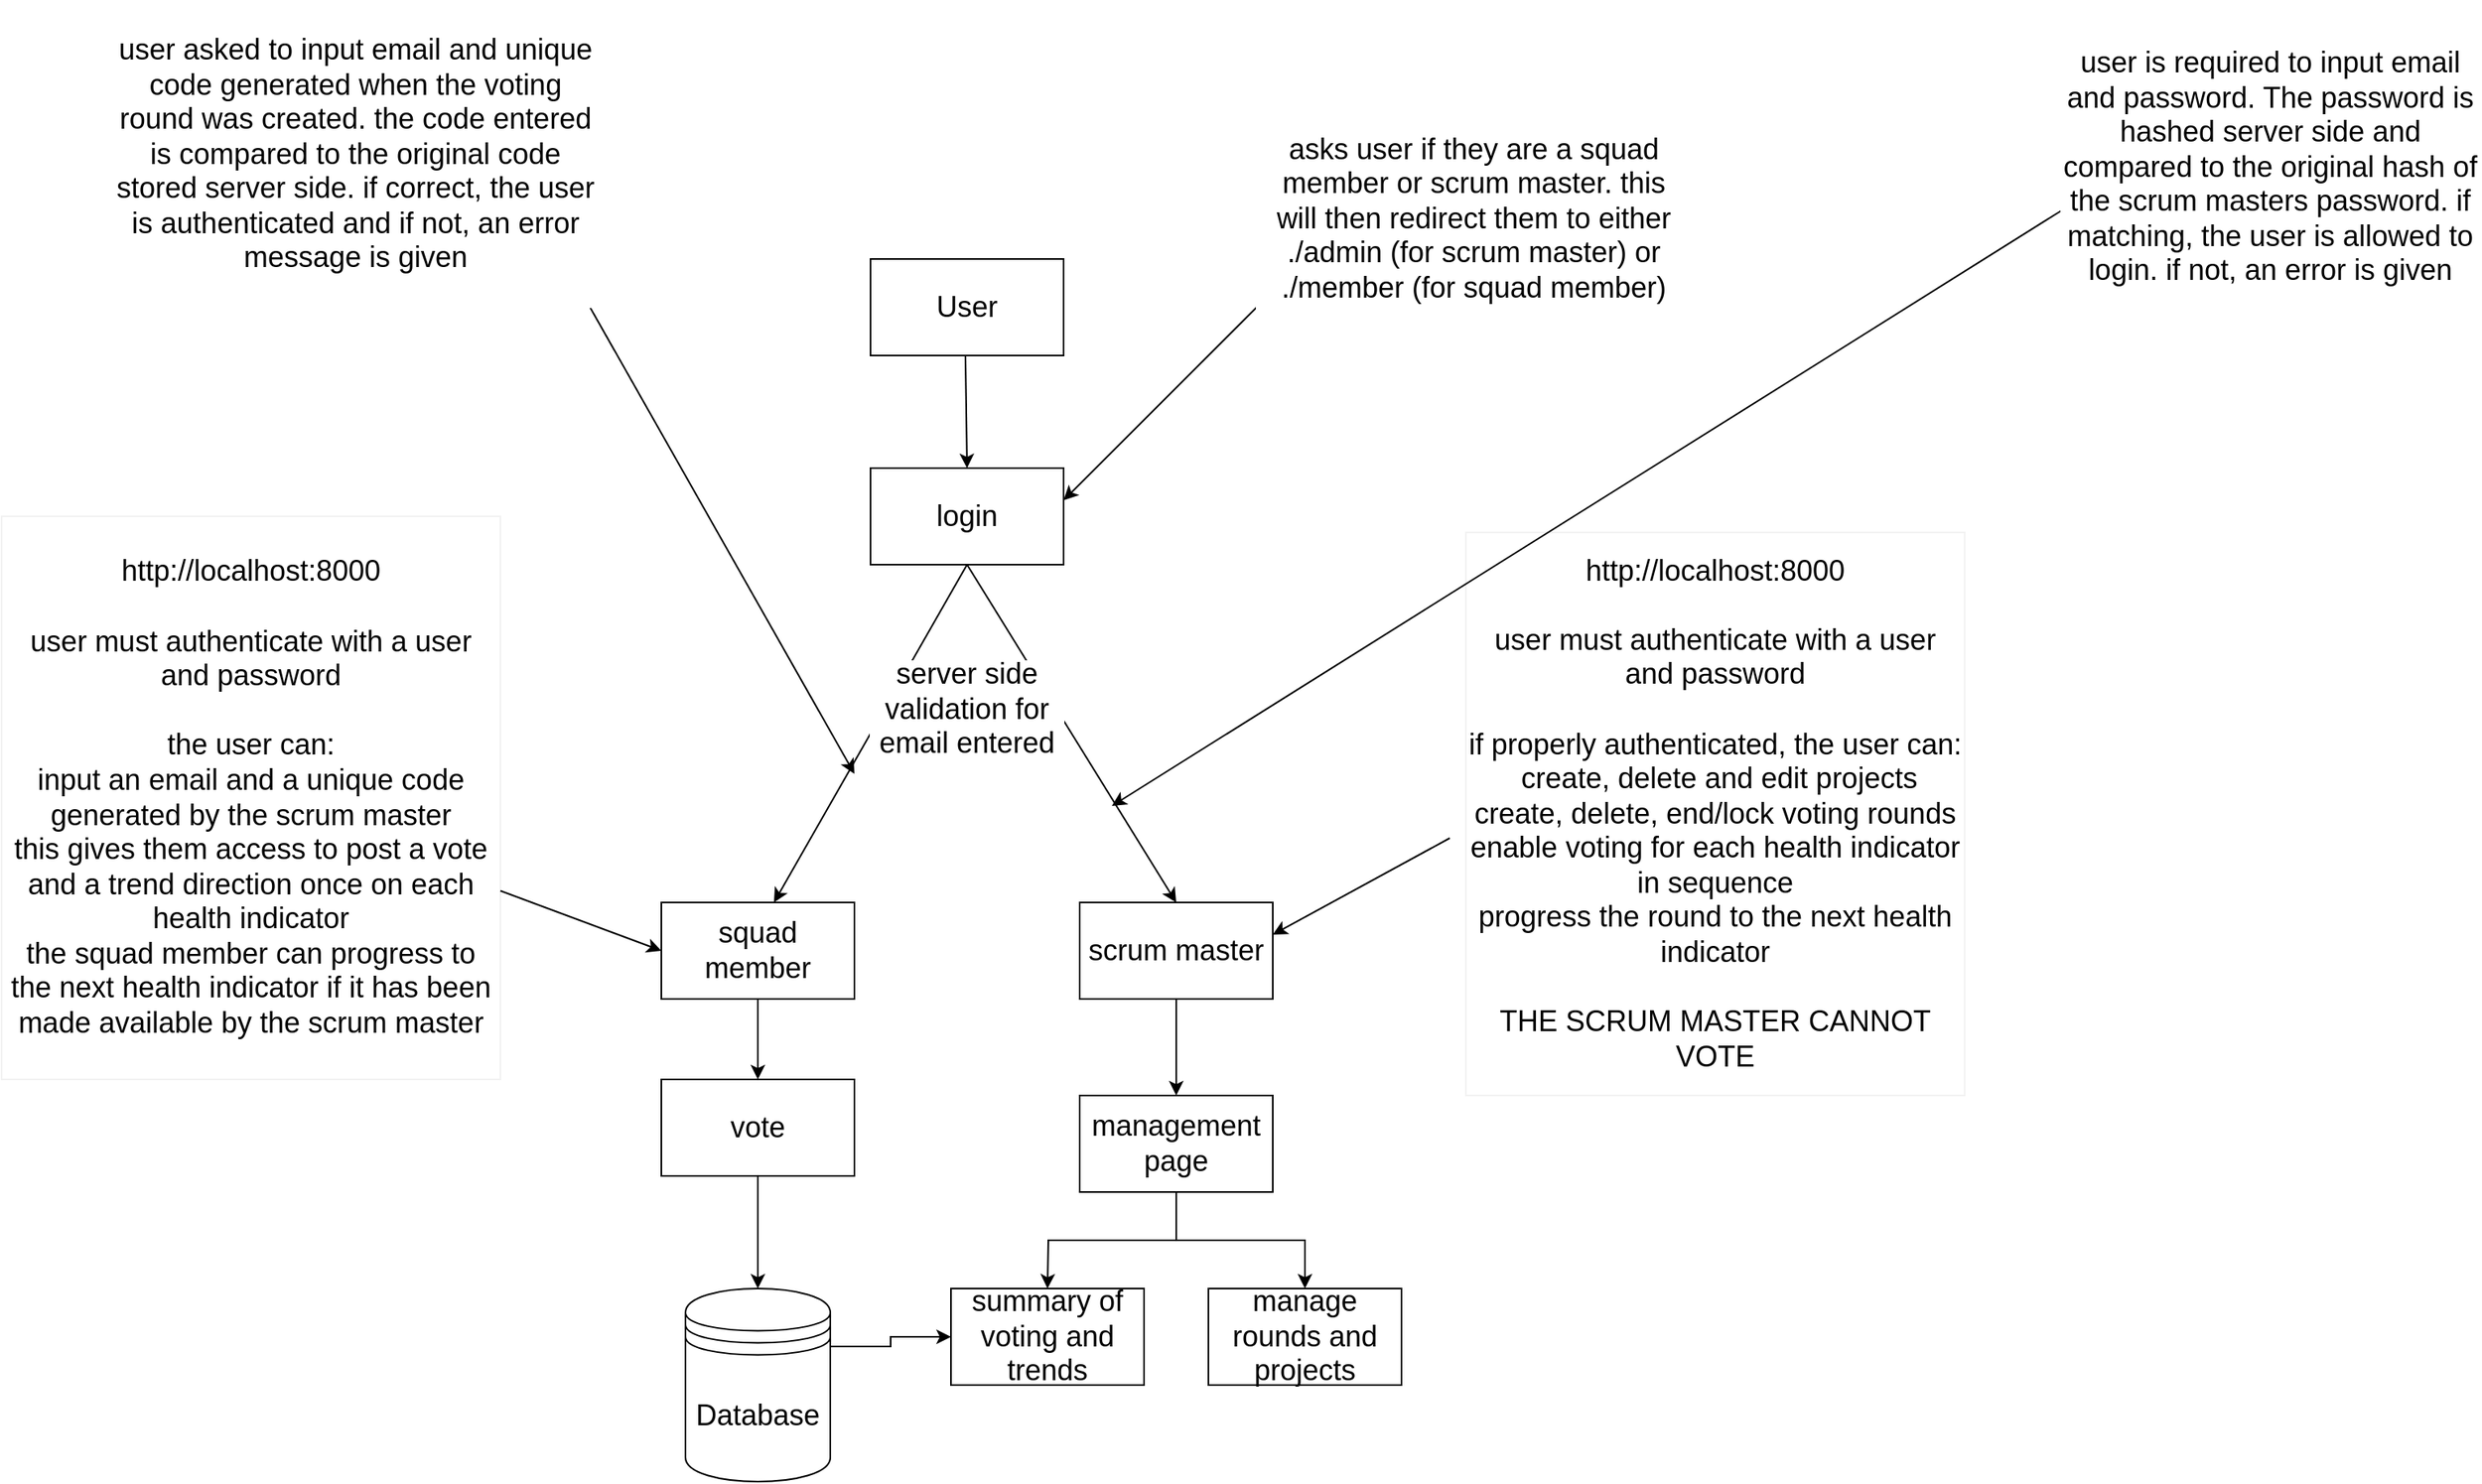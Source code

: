 <mxfile version="20.1.3" type="device" pages="2"><diagram id="YShJzB2GWSwNTiznm1do" name="Page-1"><mxGraphModel dx="2889" dy="2323" grid="1" gridSize="10" guides="1" tooltips="1" connect="1" arrows="1" fold="1" page="1" pageScale="1" pageWidth="827" pageHeight="1169" math="0" shadow="0"><root><mxCell id="0"/><mxCell id="1" parent="0"/><mxCell id="mDaYaQjA7u4F04MAcpCI-1" value="&lt;font style=&quot;font-size: 18px;&quot;&gt;User&lt;/font&gt;" style="rounded=0;whiteSpace=wrap;html=1;" vertex="1" parent="1"><mxGeometry x="330" y="-160" width="120" height="60" as="geometry"/></mxCell><mxCell id="mDaYaQjA7u4F04MAcpCI-2" value="squad member" style="rounded=0;whiteSpace=wrap;html=1;fontSize=18;" vertex="1" parent="1"><mxGeometry x="200" y="240" width="120" height="60" as="geometry"/></mxCell><mxCell id="mDaYaQjA7u4F04MAcpCI-31" style="edgeStyle=orthogonalEdgeStyle;rounded=0;orthogonalLoop=1;jettySize=auto;html=1;exitX=0.5;exitY=1;exitDx=0;exitDy=0;fontSize=18;" edge="1" parent="1" source="mDaYaQjA7u4F04MAcpCI-3"><mxGeometry relative="1" as="geometry"><mxPoint x="520" y="360" as="targetPoint"/></mxGeometry></mxCell><mxCell id="mDaYaQjA7u4F04MAcpCI-3" value="scrum master" style="rounded=0;whiteSpace=wrap;html=1;fontSize=18;" vertex="1" parent="1"><mxGeometry x="460" y="240" width="120" height="60" as="geometry"/></mxCell><mxCell id="mDaYaQjA7u4F04MAcpCI-4" value="http://localhost:8000&lt;br&gt;&lt;br&gt;user must authenticate with a user and password&lt;br&gt;&lt;br&gt;if properly authenticated, the user can:&lt;br&gt;&amp;nbsp;create, delete and edit projects&lt;br&gt;create, delete, end/lock voting rounds&lt;br&gt;enable voting for each health indicator in sequence&lt;br&gt;progress the round to the next health indicator&lt;br&gt;&lt;br&gt;THE SCRUM MASTER CANNOT VOTE" style="rounded=0;whiteSpace=wrap;html=1;fontSize=18;strokeColor=#F2F2F2;" vertex="1" parent="1"><mxGeometry x="700" y="10" width="310" height="350" as="geometry"/></mxCell><mxCell id="mDaYaQjA7u4F04MAcpCI-5" value="" style="endArrow=classic;html=1;rounded=0;fontSize=18;" edge="1" parent="1"><mxGeometry width="50" height="50" relative="1" as="geometry"><mxPoint x="690" y="200" as="sourcePoint"/><mxPoint x="580" y="260" as="targetPoint"/></mxGeometry></mxCell><mxCell id="mDaYaQjA7u4F04MAcpCI-6" value="http://localhost:8000&lt;br&gt;&lt;br&gt;user must authenticate with a user and password&lt;br&gt;&lt;br&gt;the user can:&lt;br&gt;input an email and a unique code generated by the scrum master&lt;br&gt;this gives them access to post a vote and a trend direction once on each health indicator&lt;br&gt;the squad member can progress to the next health indicator if it has been made available by the scrum master" style="rounded=0;whiteSpace=wrap;html=1;fontSize=18;strokeColor=#F2F2F2;" vertex="1" parent="1"><mxGeometry x="-210" width="310" height="350" as="geometry"/></mxCell><mxCell id="mDaYaQjA7u4F04MAcpCI-7" value="" style="endArrow=classic;html=1;rounded=0;fontSize=18;" edge="1" parent="1" source="mDaYaQjA7u4F04MAcpCI-6"><mxGeometry width="50" height="50" relative="1" as="geometry"><mxPoint x="150" y="320" as="sourcePoint"/><mxPoint x="200" y="270" as="targetPoint"/></mxGeometry></mxCell><mxCell id="mDaYaQjA7u4F04MAcpCI-8" value="login" style="rounded=0;whiteSpace=wrap;html=1;fontSize=18;strokeColor=#000000;" vertex="1" parent="1"><mxGeometry x="330" y="-30" width="120" height="60" as="geometry"/></mxCell><mxCell id="mDaYaQjA7u4F04MAcpCI-9" value="" style="endArrow=classic;html=1;rounded=0;fontSize=18;entryX=0.5;entryY=0;entryDx=0;entryDy=0;" edge="1" parent="1" target="mDaYaQjA7u4F04MAcpCI-8"><mxGeometry width="50" height="50" relative="1" as="geometry"><mxPoint x="389" y="-100" as="sourcePoint"/><mxPoint x="439" y="-150" as="targetPoint"/></mxGeometry></mxCell><mxCell id="mDaYaQjA7u4F04MAcpCI-10" value="" style="endArrow=classic;html=1;rounded=0;fontSize=18;" edge="1" parent="1"><mxGeometry width="50" height="50" relative="1" as="geometry"><mxPoint x="570" y="-130" as="sourcePoint"/><mxPoint x="450" y="-10" as="targetPoint"/></mxGeometry></mxCell><mxCell id="mDaYaQjA7u4F04MAcpCI-11" value="asks user if they are a squad member or scrum master. this will then redirect them to either ./admin (for scrum master) or ./member (for squad member)" style="rounded=0;whiteSpace=wrap;html=1;fontSize=18;strokeColor=#FFFFFF;" vertex="1" parent="1"><mxGeometry x="570" y="-260" width="270" height="150" as="geometry"/></mxCell><mxCell id="mDaYaQjA7u4F04MAcpCI-13" value="" style="endArrow=classic;html=1;rounded=0;fontSize=18;exitX=0.5;exitY=1;exitDx=0;exitDy=0;" edge="1" parent="1" source="mDaYaQjA7u4F04MAcpCI-8"><mxGeometry width="50" height="50" relative="1" as="geometry"><mxPoint x="220" y="290" as="sourcePoint"/><mxPoint x="270" y="240" as="targetPoint"/></mxGeometry></mxCell><mxCell id="mDaYaQjA7u4F04MAcpCI-14" value="" style="endArrow=classic;html=1;rounded=0;fontSize=18;entryX=0.5;entryY=0;entryDx=0;entryDy=0;" edge="1" parent="1" target="mDaYaQjA7u4F04MAcpCI-3"><mxGeometry width="50" height="50" relative="1" as="geometry"><mxPoint x="390" y="30" as="sourcePoint"/><mxPoint x="500" y="120" as="targetPoint"/></mxGeometry></mxCell><mxCell id="mDaYaQjA7u4F04MAcpCI-16" value="server side validation for email entered" style="rounded=0;whiteSpace=wrap;html=1;fontSize=18;strokeColor=#FFFFFF;" vertex="1" parent="1"><mxGeometry x="330" y="90" width="120" height="60" as="geometry"/></mxCell><mxCell id="mDaYaQjA7u4F04MAcpCI-17" value="" style="endArrow=classic;html=1;rounded=0;fontSize=18;" edge="1" parent="1"><mxGeometry width="50" height="50" relative="1" as="geometry"><mxPoint x="150" y="-140" as="sourcePoint"/><mxPoint x="320" y="160" as="targetPoint"/></mxGeometry></mxCell><mxCell id="mDaYaQjA7u4F04MAcpCI-18" value="user asked to input email and unique code generated when the voting round was created. the code entered is compared to the original code stored server side. if correct, the user is authenticated and if not, an error message is given" style="rounded=0;whiteSpace=wrap;html=1;fontSize=18;strokeColor=#FFFFFF;" vertex="1" parent="1"><mxGeometry x="-140" y="-320" width="300" height="190" as="geometry"/></mxCell><mxCell id="mDaYaQjA7u4F04MAcpCI-19" value="" style="endArrow=classic;html=1;rounded=0;fontSize=18;" edge="1" parent="1"><mxGeometry width="50" height="50" relative="1" as="geometry"><mxPoint x="1070" y="-190" as="sourcePoint"/><mxPoint x="480" y="180" as="targetPoint"/></mxGeometry></mxCell><mxCell id="mDaYaQjA7u4F04MAcpCI-20" value="user is required to input email and password. The password is hashed server side and compared to the original hash of the scrum masters password. if matching, the user is allowed to login. if not, an error is given" style="rounded=0;whiteSpace=wrap;html=1;fontSize=18;strokeColor=#FFFFFF;direction=south;" vertex="1" parent="1"><mxGeometry x="1070" y="-285" width="260" height="135" as="geometry"/></mxCell><mxCell id="mDaYaQjA7u4F04MAcpCI-21" value="vote" style="rounded=0;whiteSpace=wrap;html=1;fontSize=18;strokeColor=#000000;" vertex="1" parent="1"><mxGeometry x="200" y="350" width="120" height="60" as="geometry"/></mxCell><mxCell id="mDaYaQjA7u4F04MAcpCI-37" style="edgeStyle=orthogonalEdgeStyle;rounded=0;orthogonalLoop=1;jettySize=auto;html=1;exitX=1;exitY=0.3;exitDx=0;exitDy=0;entryX=0;entryY=0.5;entryDx=0;entryDy=0;fontSize=18;" edge="1" parent="1" source="mDaYaQjA7u4F04MAcpCI-22" target="mDaYaQjA7u4F04MAcpCI-36"><mxGeometry relative="1" as="geometry"/></mxCell><mxCell id="mDaYaQjA7u4F04MAcpCI-22" value="Database" style="shape=datastore;whiteSpace=wrap;html=1;fontSize=18;strokeColor=#000000;" vertex="1" parent="1"><mxGeometry x="215" y="480" width="90" height="120" as="geometry"/></mxCell><mxCell id="mDaYaQjA7u4F04MAcpCI-28" value="" style="endArrow=classic;html=1;rounded=0;fontSize=18;exitX=0.5;exitY=1;exitDx=0;exitDy=0;" edge="1" parent="1" source="mDaYaQjA7u4F04MAcpCI-2"><mxGeometry width="50" height="50" relative="1" as="geometry"><mxPoint x="210" y="400" as="sourcePoint"/><mxPoint x="260" y="350" as="targetPoint"/></mxGeometry></mxCell><mxCell id="mDaYaQjA7u4F04MAcpCI-29" value="" style="endArrow=classic;html=1;rounded=0;fontSize=18;exitX=0.5;exitY=1;exitDx=0;exitDy=0;entryX=0.5;entryY=0;entryDx=0;entryDy=0;" edge="1" parent="1" source="mDaYaQjA7u4F04MAcpCI-21" target="mDaYaQjA7u4F04MAcpCI-22"><mxGeometry width="50" height="50" relative="1" as="geometry"><mxPoint x="215" y="530" as="sourcePoint"/><mxPoint x="265" y="480" as="targetPoint"/></mxGeometry></mxCell><mxCell id="mDaYaQjA7u4F04MAcpCI-33" style="edgeStyle=orthogonalEdgeStyle;rounded=0;orthogonalLoop=1;jettySize=auto;html=1;fontSize=18;" edge="1" parent="1"><mxGeometry relative="1" as="geometry"><mxPoint x="600" y="480" as="targetPoint"/><mxPoint x="520" y="440" as="sourcePoint"/><Array as="points"><mxPoint x="520" y="450"/><mxPoint x="600" y="450"/><mxPoint x="600" y="480"/></Array></mxGeometry></mxCell><mxCell id="mDaYaQjA7u4F04MAcpCI-34" style="edgeStyle=orthogonalEdgeStyle;rounded=0;orthogonalLoop=1;jettySize=auto;html=1;exitX=0.5;exitY=1;exitDx=0;exitDy=0;fontSize=18;" edge="1" parent="1" source="mDaYaQjA7u4F04MAcpCI-32"><mxGeometry relative="1" as="geometry"><mxPoint x="440" y="480" as="targetPoint"/></mxGeometry></mxCell><mxCell id="mDaYaQjA7u4F04MAcpCI-32" value="management page" style="rounded=0;whiteSpace=wrap;html=1;fontSize=18;strokeColor=#000000;" vertex="1" parent="1"><mxGeometry x="460" y="360" width="120" height="60" as="geometry"/></mxCell><mxCell id="mDaYaQjA7u4F04MAcpCI-35" value="manage rounds and projects" style="rounded=0;whiteSpace=wrap;html=1;fontSize=18;strokeColor=#000000;" vertex="1" parent="1"><mxGeometry x="540" y="480" width="120" height="60" as="geometry"/></mxCell><mxCell id="mDaYaQjA7u4F04MAcpCI-36" value="summary of voting and trends" style="rounded=0;whiteSpace=wrap;html=1;fontSize=18;strokeColor=#000000;" vertex="1" parent="1"><mxGeometry x="380" y="480" width="120" height="60" as="geometry"/></mxCell></root></mxGraphModel></diagram><diagram id="-lkW8N_jjTedV5BdFHgR" name="Page-2"><mxGraphModel dx="2062" dy="1154" grid="1" gridSize="10" guides="1" tooltips="1" connect="1" arrows="1" fold="1" page="1" pageScale="1" pageWidth="827" pageHeight="1169" math="0" shadow="0"><root><mxCell id="0"/><mxCell id="1" parent="0"/></root></mxGraphModel></diagram></mxfile>